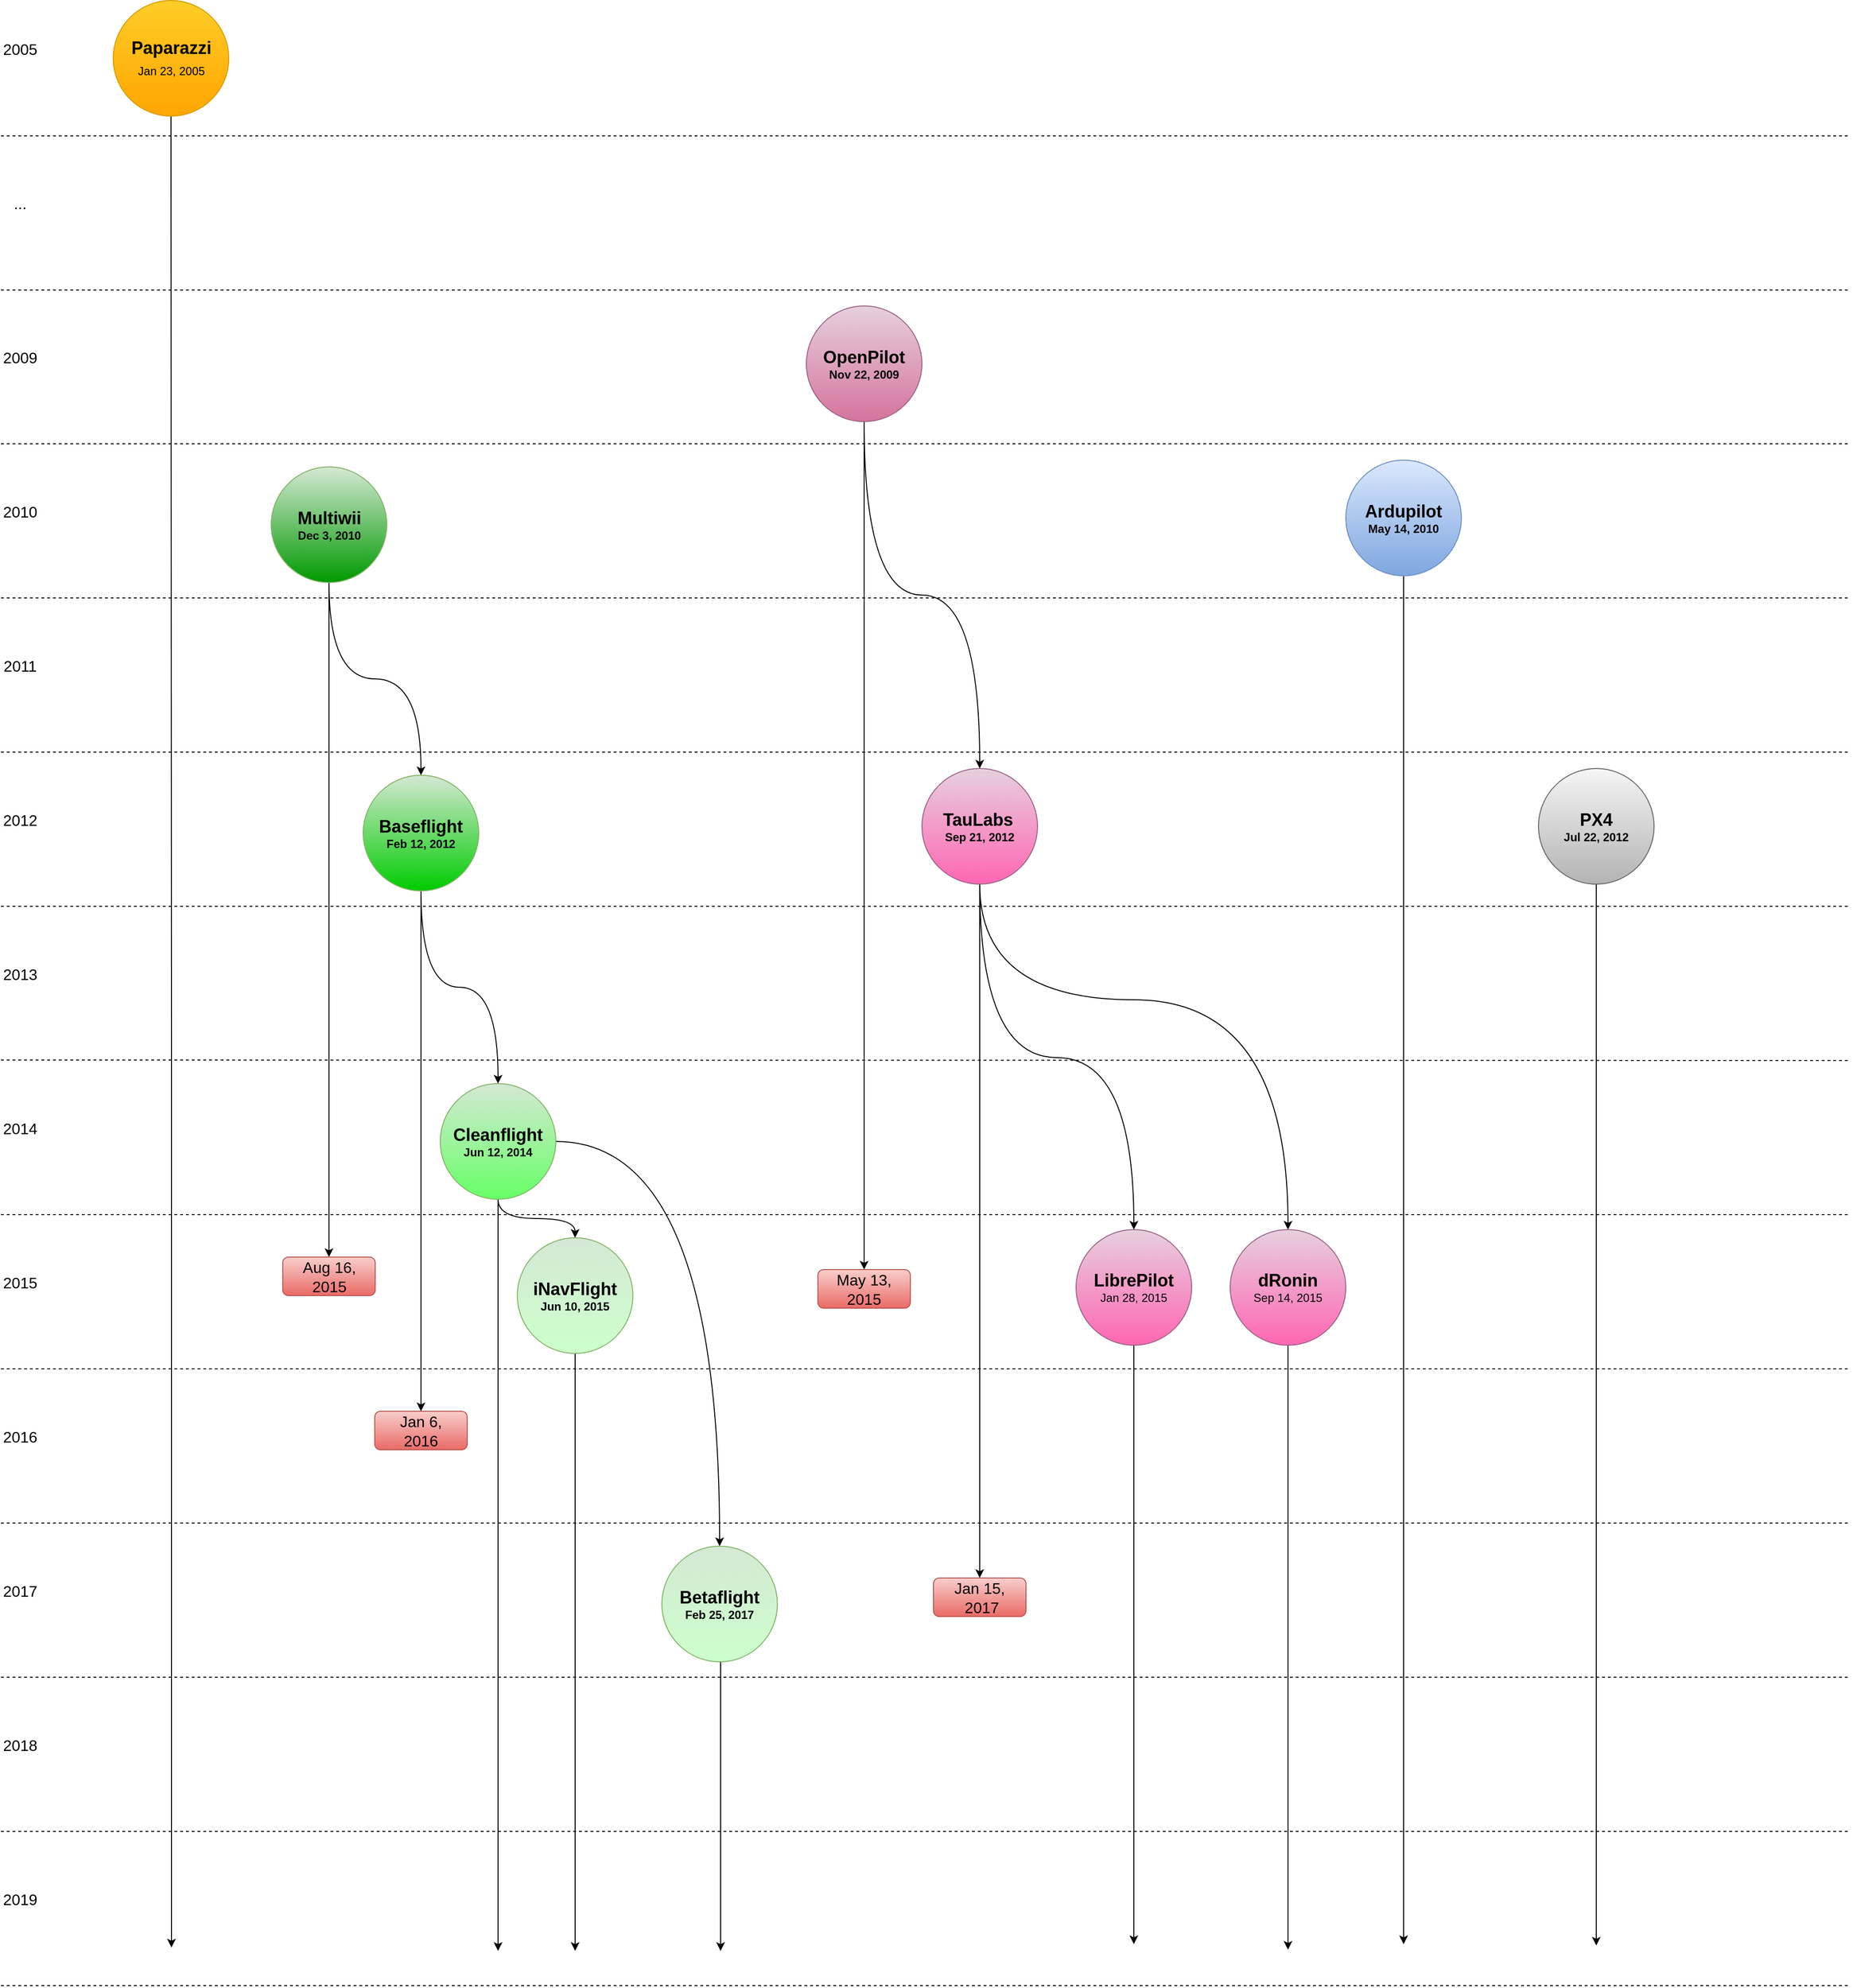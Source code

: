 <mxfile version="10.6.5" type="device"><diagram id="b7RAalbeO4ettS5eM9ws" name="Page-1"><mxGraphModel dx="5576" dy="3268" grid="1" gridSize="10" guides="1" tooltips="1" connect="1" arrows="1" fold="1" page="1" pageScale="1" pageWidth="850" pageHeight="1100" math="0" shadow="0"><root><mxCell id="0"/><mxCell id="1" parent="0"/><mxCell id="dOBjSIrGGTBiATTzR2kV-3" style="edgeStyle=orthogonalEdgeStyle;rounded=0;orthogonalLoop=1;jettySize=auto;html=1;curved=1;" edge="1" parent="1" source="dOBjSIrGGTBiATTzR2kV-1" target="dOBjSIrGGTBiATTzR2kV-2"><mxGeometry relative="1" as="geometry"/></mxCell><mxCell id="dOBjSIrGGTBiATTzR2kV-46" style="edgeStyle=orthogonalEdgeStyle;curved=1;rounded=0;orthogonalLoop=1;jettySize=auto;html=1;entryX=0.5;entryY=0;entryDx=0;entryDy=0;fontSize=16;" edge="1" parent="1" source="dOBjSIrGGTBiATTzR2kV-1" target="dOBjSIrGGTBiATTzR2kV-48"><mxGeometry relative="1" as="geometry"><mxPoint x="380.706" y="1318.971" as="targetPoint"/></mxGeometry></mxCell><mxCell id="dOBjSIrGGTBiATTzR2kV-1" value="&lt;b&gt;&lt;span style=&quot;font-size: 18px&quot;&gt;Multiwii&lt;/span&gt;&lt;br&gt;&lt;font style=&quot;font-size: 12px&quot;&gt;Dec 3, 2010&lt;/font&gt;&lt;/b&gt;&lt;br&gt;" style="ellipse;whiteSpace=wrap;html=1;aspect=fixed;gradientColor=#009900;fillColor=#d5e8d4;strokeColor=#82b366;" vertex="1" parent="1"><mxGeometry x="320.5" y="503.5" width="120" height="120" as="geometry"/></mxCell><mxCell id="dOBjSIrGGTBiATTzR2kV-5" style="edgeStyle=orthogonalEdgeStyle;rounded=0;orthogonalLoop=1;jettySize=auto;html=1;entryX=0.5;entryY=0;entryDx=0;entryDy=0;curved=1;" edge="1" parent="1" source="dOBjSIrGGTBiATTzR2kV-2" target="dOBjSIrGGTBiATTzR2kV-4"><mxGeometry relative="1" as="geometry"/></mxCell><mxCell id="dOBjSIrGGTBiATTzR2kV-41" style="edgeStyle=orthogonalEdgeStyle;curved=1;rounded=0;orthogonalLoop=1;jettySize=auto;html=1;fontSize=16;entryX=0.5;entryY=0;entryDx=0;entryDy=0;" edge="1" parent="1" source="dOBjSIrGGTBiATTzR2kV-2" target="dOBjSIrGGTBiATTzR2kV-49"><mxGeometry relative="1" as="geometry"><mxPoint x="476" y="1468.382" as="targetPoint"/></mxGeometry></mxCell><mxCell id="dOBjSIrGGTBiATTzR2kV-2" value="&lt;b style=&quot;font-size: 18px&quot;&gt;Baseflight&lt;br&gt;&lt;/b&gt;&lt;span&gt;&lt;b&gt;Feb 12, 2012&lt;/b&gt;&lt;/span&gt;&lt;br&gt;" style="ellipse;whiteSpace=wrap;html=1;aspect=fixed;gradientColor=#00CC00;fillColor=#d5e8d4;strokeColor=#82b366;" vertex="1" parent="1"><mxGeometry x="416" y="823.5" width="120" height="120" as="geometry"/></mxCell><mxCell id="dOBjSIrGGTBiATTzR2kV-36" value="" style="edgeStyle=orthogonalEdgeStyle;curved=1;rounded=0;orthogonalLoop=1;jettySize=auto;html=1;fontSize=16;entryX=0.5;entryY=0;entryDx=0;entryDy=0;" edge="1" parent="1" source="dOBjSIrGGTBiATTzR2kV-4" target="dOBjSIrGGTBiATTzR2kV-6"><mxGeometry relative="1" as="geometry"><mxPoint x="676" y="1313.5" as="targetPoint"/></mxGeometry></mxCell><mxCell id="dOBjSIrGGTBiATTzR2kV-37" style="edgeStyle=orthogonalEdgeStyle;curved=1;rounded=0;orthogonalLoop=1;jettySize=auto;html=1;fontSize=16;" edge="1" parent="1" source="dOBjSIrGGTBiATTzR2kV-4"><mxGeometry relative="1" as="geometry"><mxPoint x="556" y="2043.5" as="targetPoint"/><Array as="points"><mxPoint x="556" y="2043.5"/></Array></mxGeometry></mxCell><mxCell id="dOBjSIrGGTBiATTzR2kV-39" style="edgeStyle=orthogonalEdgeStyle;curved=1;rounded=0;orthogonalLoop=1;jettySize=auto;html=1;entryX=0.5;entryY=0;entryDx=0;entryDy=0;fontSize=16;" edge="1" parent="1" source="dOBjSIrGGTBiATTzR2kV-4" target="dOBjSIrGGTBiATTzR2kV-8"><mxGeometry relative="1" as="geometry"><mxPoint x="826.588" y="1313.088" as="targetPoint"/></mxGeometry></mxCell><mxCell id="dOBjSIrGGTBiATTzR2kV-4" value="&lt;b&gt;&lt;span&gt;&lt;font style=&quot;font-size: 18px&quot;&gt;Cleanflight&lt;/font&gt;&lt;/span&gt;&lt;br&gt;Jun 12, 2014&lt;/b&gt;&lt;br&gt;" style="ellipse;whiteSpace=wrap;html=1;aspect=fixed;gradientColor=#66FF66;fillColor=#d5e8d4;strokeColor=#82b366;" vertex="1" parent="1"><mxGeometry x="496" y="1143.5" width="120" height="120" as="geometry"/></mxCell><mxCell id="dOBjSIrGGTBiATTzR2kV-38" style="edgeStyle=orthogonalEdgeStyle;curved=1;rounded=0;orthogonalLoop=1;jettySize=auto;html=1;fontSize=16;" edge="1" parent="1" source="dOBjSIrGGTBiATTzR2kV-6"><mxGeometry relative="1" as="geometry"><mxPoint x="636" y="2043.5" as="targetPoint"/></mxGeometry></mxCell><mxCell id="dOBjSIrGGTBiATTzR2kV-6" value="&lt;b&gt;&lt;span&gt;&lt;font style=&quot;font-size: 18px&quot;&gt;iNavFlight&lt;/font&gt;&lt;/span&gt;&lt;br&gt;Jun 10, 2015&lt;/b&gt;&lt;br&gt;" style="ellipse;whiteSpace=wrap;html=1;aspect=fixed;gradientColor=#CCFFCC;fillColor=#d5e8d4;strokeColor=#82b366;" vertex="1" parent="1"><mxGeometry x="576" y="1303.5" width="120" height="120" as="geometry"/></mxCell><mxCell id="dOBjSIrGGTBiATTzR2kV-40" style="edgeStyle=orthogonalEdgeStyle;curved=1;rounded=0;orthogonalLoop=1;jettySize=auto;html=1;fontSize=16;" edge="1" parent="1" source="dOBjSIrGGTBiATTzR2kV-8"><mxGeometry relative="1" as="geometry"><mxPoint x="787" y="2043.5" as="targetPoint"/><Array as="points"><mxPoint x="787" y="2043.5"/></Array></mxGeometry></mxCell><mxCell id="dOBjSIrGGTBiATTzR2kV-8" value="&lt;b&gt;&lt;span&gt;&lt;font style=&quot;font-size: 18px&quot;&gt;Betaflight&lt;/font&gt;&lt;/span&gt;&lt;br&gt;Feb 25, 2017&lt;/b&gt;&lt;br&gt;" style="ellipse;whiteSpace=wrap;html=1;aspect=fixed;gradientColor=#CCFFCC;fillColor=#d5e8d4;strokeColor=#82b366;" vertex="1" parent="1"><mxGeometry x="726" y="1623.5" width="120" height="120" as="geometry"/></mxCell><mxCell id="dOBjSIrGGTBiATTzR2kV-12" value="" style="endArrow=none;dashed=1;html=1;" edge="1" parent="1"><mxGeometry width="50" height="50" relative="1" as="geometry"><mxPoint x="40" y="639.5" as="sourcePoint"/><mxPoint x="1960" y="639.5" as="targetPoint"/></mxGeometry></mxCell><mxCell id="dOBjSIrGGTBiATTzR2kV-14" value="2010" style="text;html=1;strokeColor=none;fillColor=none;align=center;verticalAlign=middle;whiteSpace=wrap;rounded=0;fontSize=16;" vertex="1" parent="1"><mxGeometry x="40" y="539.5" width="40" height="20" as="geometry"/></mxCell><mxCell id="dOBjSIrGGTBiATTzR2kV-17" value="2011" style="text;html=1;strokeColor=none;fillColor=none;align=center;verticalAlign=middle;whiteSpace=wrap;rounded=0;fontSize=16;" vertex="1" parent="1"><mxGeometry x="40" y="699.5" width="40" height="20" as="geometry"/></mxCell><mxCell id="dOBjSIrGGTBiATTzR2kV-18" value="" style="endArrow=none;dashed=1;html=1;" edge="1" parent="1"><mxGeometry width="50" height="50" relative="1" as="geometry"><mxPoint x="40" y="799.5" as="sourcePoint"/><mxPoint x="1960" y="799.5" as="targetPoint"/></mxGeometry></mxCell><mxCell id="dOBjSIrGGTBiATTzR2kV-19" value="" style="endArrow=none;dashed=1;html=1;" edge="1" parent="1"><mxGeometry width="50" height="50" relative="1" as="geometry"><mxPoint x="40" y="959.5" as="sourcePoint"/><mxPoint x="1960" y="959.5" as="targetPoint"/></mxGeometry></mxCell><mxCell id="dOBjSIrGGTBiATTzR2kV-21" value="2012" style="text;html=1;strokeColor=none;fillColor=none;align=center;verticalAlign=middle;whiteSpace=wrap;rounded=0;fontSize=16;" vertex="1" parent="1"><mxGeometry x="40" y="859.5" width="40" height="20" as="geometry"/></mxCell><mxCell id="dOBjSIrGGTBiATTzR2kV-22" value="2013" style="text;html=1;strokeColor=none;fillColor=none;align=center;verticalAlign=middle;whiteSpace=wrap;rounded=0;fontSize=16;" vertex="1" parent="1"><mxGeometry x="40" y="1019.5" width="40" height="20" as="geometry"/></mxCell><mxCell id="dOBjSIrGGTBiATTzR2kV-23" value="2014&lt;br&gt;" style="text;html=1;strokeColor=none;fillColor=none;align=center;verticalAlign=middle;whiteSpace=wrap;rounded=0;fontSize=16;" vertex="1" parent="1"><mxGeometry x="40" y="1179.5" width="40" height="20" as="geometry"/></mxCell><mxCell id="dOBjSIrGGTBiATTzR2kV-24" value="" style="endArrow=none;dashed=1;html=1;" edge="1" parent="1"><mxGeometry width="50" height="50" relative="1" as="geometry"><mxPoint x="40" y="1119" as="sourcePoint"/><mxPoint x="1960" y="1119.5" as="targetPoint"/></mxGeometry></mxCell><mxCell id="dOBjSIrGGTBiATTzR2kV-25" value="" style="endArrow=none;dashed=1;html=1;" edge="1" parent="1"><mxGeometry width="50" height="50" relative="1" as="geometry"><mxPoint x="40" y="1279.5" as="sourcePoint"/><mxPoint x="1960" y="1279.5" as="targetPoint"/></mxGeometry></mxCell><mxCell id="dOBjSIrGGTBiATTzR2kV-26" value="" style="endArrow=none;dashed=1;html=1;" edge="1" parent="1"><mxGeometry width="50" height="50" relative="1" as="geometry"><mxPoint x="40" y="1439.5" as="sourcePoint"/><mxPoint x="1960" y="1439.5" as="targetPoint"/></mxGeometry></mxCell><mxCell id="dOBjSIrGGTBiATTzR2kV-27" value="2015&lt;br&gt;" style="text;html=1;strokeColor=none;fillColor=none;align=center;verticalAlign=middle;whiteSpace=wrap;rounded=0;fontSize=16;" vertex="1" parent="1"><mxGeometry x="40" y="1339.5" width="40" height="20" as="geometry"/></mxCell><mxCell id="dOBjSIrGGTBiATTzR2kV-28" value="" style="endArrow=none;dashed=1;html=1;" edge="1" parent="1"><mxGeometry width="50" height="50" relative="1" as="geometry"><mxPoint x="40.0" y="1599.5" as="sourcePoint"/><mxPoint x="1960" y="1599.5" as="targetPoint"/></mxGeometry></mxCell><mxCell id="dOBjSIrGGTBiATTzR2kV-29" value="" style="endArrow=none;dashed=1;html=1;" edge="1" parent="1"><mxGeometry width="50" height="50" relative="1" as="geometry"><mxPoint x="40.0" y="1759.5" as="sourcePoint"/><mxPoint x="1960" y="1759.5" as="targetPoint"/></mxGeometry></mxCell><mxCell id="dOBjSIrGGTBiATTzR2kV-30" value="" style="endArrow=none;dashed=1;html=1;" edge="1" parent="1"><mxGeometry width="50" height="50" relative="1" as="geometry"><mxPoint x="40.0" y="1919.5" as="sourcePoint"/><mxPoint x="1960" y="1919.5" as="targetPoint"/></mxGeometry></mxCell><mxCell id="dOBjSIrGGTBiATTzR2kV-31" value="" style="endArrow=none;dashed=1;html=1;" edge="1" parent="1"><mxGeometry width="50" height="50" relative="1" as="geometry"><mxPoint x="40.0" y="2079.5" as="sourcePoint"/><mxPoint x="1960" y="2079.5" as="targetPoint"/></mxGeometry></mxCell><mxCell id="dOBjSIrGGTBiATTzR2kV-32" value="2016&lt;br&gt;" style="text;html=1;strokeColor=none;fillColor=none;align=center;verticalAlign=middle;whiteSpace=wrap;rounded=0;fontSize=16;" vertex="1" parent="1"><mxGeometry x="40" y="1499.5" width="40" height="20" as="geometry"/></mxCell><mxCell id="dOBjSIrGGTBiATTzR2kV-33" value="2017&lt;br&gt;" style="text;html=1;strokeColor=none;fillColor=none;align=center;verticalAlign=middle;whiteSpace=wrap;rounded=0;fontSize=16;" vertex="1" parent="1"><mxGeometry x="40" y="1659.5" width="40" height="20" as="geometry"/></mxCell><mxCell id="dOBjSIrGGTBiATTzR2kV-34" value="2018&lt;br&gt;" style="text;html=1;strokeColor=none;fillColor=none;align=center;verticalAlign=middle;whiteSpace=wrap;rounded=0;fontSize=16;" vertex="1" parent="1"><mxGeometry x="40" y="1819.5" width="40" height="20" as="geometry"/></mxCell><mxCell id="dOBjSIrGGTBiATTzR2kV-35" value="2019&lt;br&gt;" style="text;html=1;strokeColor=none;fillColor=none;align=center;verticalAlign=middle;whiteSpace=wrap;rounded=0;fontSize=16;" vertex="1" parent="1"><mxGeometry x="40" y="1979.5" width="40" height="20" as="geometry"/></mxCell><mxCell id="dOBjSIrGGTBiATTzR2kV-48" value="&lt;span&gt;Aug 16,&lt;br&gt;2015&lt;/span&gt;" style="rounded=1;whiteSpace=wrap;html=1;gradientColor=#ea6b66;fontSize=16;fillColor=#f8cecc;strokeColor=#b85450;" vertex="1" parent="1"><mxGeometry x="332.5" y="1323.5" width="96" height="40" as="geometry"/></mxCell><mxCell id="dOBjSIrGGTBiATTzR2kV-49" value="&lt;span&gt;Jan 6,&lt;br&gt;2016&lt;/span&gt;&lt;br&gt;" style="rounded=1;whiteSpace=wrap;html=1;gradientColor=#ea6b66;fontSize=16;fillColor=#f8cecc;strokeColor=#b85450;" vertex="1" parent="1"><mxGeometry x="428" y="1483.5" width="96" height="40" as="geometry"/></mxCell><mxCell id="dOBjSIrGGTBiATTzR2kV-58" style="edgeStyle=orthogonalEdgeStyle;curved=1;rounded=0;orthogonalLoop=1;jettySize=auto;html=1;entryX=0.5;entryY=0;entryDx=0;entryDy=0;fontSize=16;" edge="1" parent="1" source="dOBjSIrGGTBiATTzR2kV-54" target="dOBjSIrGGTBiATTzR2kV-57"><mxGeometry relative="1" as="geometry"/></mxCell><mxCell id="dOBjSIrGGTBiATTzR2kV-60" style="edgeStyle=orthogonalEdgeStyle;curved=1;rounded=0;orthogonalLoop=1;jettySize=auto;html=1;fontSize=16;" edge="1" parent="1" source="dOBjSIrGGTBiATTzR2kV-54" target="dOBjSIrGGTBiATTzR2kV-59"><mxGeometry relative="1" as="geometry"/></mxCell><mxCell id="dOBjSIrGGTBiATTzR2kV-54" value="&lt;b&gt;&lt;span&gt;&lt;font style=&quot;font-size: 18px&quot;&gt;OpenPilot&lt;/font&gt;&lt;/span&gt;&lt;br&gt;Nov 22, 2009&lt;/b&gt;&lt;br&gt;" style="ellipse;whiteSpace=wrap;html=1;aspect=fixed;gradientColor=#d5739d;fillColor=#e6d0de;strokeColor=#996185;" vertex="1" parent="1"><mxGeometry x="876" y="336.5" width="120" height="120" as="geometry"/></mxCell><mxCell id="dOBjSIrGGTBiATTzR2kV-55" value="" style="endArrow=none;dashed=1;html=1;" edge="1" parent="1"><mxGeometry width="50" height="50" relative="1" as="geometry"><mxPoint x="40" y="479.5" as="sourcePoint"/><mxPoint x="1960" y="479.5" as="targetPoint"/></mxGeometry></mxCell><mxCell id="dOBjSIrGGTBiATTzR2kV-56" value="2009" style="text;html=1;strokeColor=none;fillColor=none;align=center;verticalAlign=middle;whiteSpace=wrap;rounded=0;fontSize=16;" vertex="1" parent="1"><mxGeometry x="40" y="379.5" width="40" height="20" as="geometry"/></mxCell><mxCell id="dOBjSIrGGTBiATTzR2kV-62" style="edgeStyle=orthogonalEdgeStyle;curved=1;rounded=0;orthogonalLoop=1;jettySize=auto;html=1;entryX=0.5;entryY=0;entryDx=0;entryDy=0;fontSize=16;" edge="1" parent="1" source="dOBjSIrGGTBiATTzR2kV-57" target="dOBjSIrGGTBiATTzR2kV-61"><mxGeometry relative="1" as="geometry"/></mxCell><mxCell id="dOBjSIrGGTBiATTzR2kV-64" style="edgeStyle=orthogonalEdgeStyle;curved=1;rounded=0;orthogonalLoop=1;jettySize=auto;html=1;entryX=0.5;entryY=0;entryDx=0;entryDy=0;fontSize=16;" edge="1" parent="1" source="dOBjSIrGGTBiATTzR2kV-57" target="dOBjSIrGGTBiATTzR2kV-63"><mxGeometry relative="1" as="geometry"><Array as="points"><mxPoint x="1056" y="1116.5"/><mxPoint x="1216" y="1116.5"/></Array></mxGeometry></mxCell><mxCell id="dOBjSIrGGTBiATTzR2kV-67" style="edgeStyle=orthogonalEdgeStyle;curved=1;rounded=0;orthogonalLoop=1;jettySize=auto;html=1;fontSize=16;" edge="1" parent="1" source="dOBjSIrGGTBiATTzR2kV-57" target="dOBjSIrGGTBiATTzR2kV-66"><mxGeometry relative="1" as="geometry"><Array as="points"><mxPoint x="1056" y="1056.5"/><mxPoint x="1376" y="1056.5"/></Array></mxGeometry></mxCell><mxCell id="dOBjSIrGGTBiATTzR2kV-57" value="&lt;b&gt;&lt;span&gt;&lt;font style=&quot;font-size: 18px&quot;&gt;TauLabs&lt;/font&gt;&lt;/span&gt;&amp;nbsp;&lt;br&gt;Sep 21, 2012&lt;/b&gt;&lt;br&gt;" style="ellipse;whiteSpace=wrap;html=1;aspect=fixed;gradientColor=#FF66B3;fillColor=#e6d0de;strokeColor=#996185;" vertex="1" parent="1"><mxGeometry x="996" y="816.5" width="120" height="120" as="geometry"/></mxCell><mxCell id="dOBjSIrGGTBiATTzR2kV-59" value="&lt;span&gt;May 13,&lt;br&gt;2015&lt;/span&gt;" style="rounded=1;whiteSpace=wrap;html=1;gradientColor=#ea6b66;fontSize=16;fillColor=#f8cecc;strokeColor=#b85450;" vertex="1" parent="1"><mxGeometry x="888" y="1336.5" width="96" height="40" as="geometry"/></mxCell><mxCell id="dOBjSIrGGTBiATTzR2kV-61" value="Jan 15,&lt;br&gt;&amp;nbsp;2017&lt;br&gt;" style="rounded=1;whiteSpace=wrap;html=1;gradientColor=#ea6b66;fontSize=16;fillColor=#f8cecc;strokeColor=#b85450;" vertex="1" parent="1"><mxGeometry x="1008" y="1656.5" width="96" height="40" as="geometry"/></mxCell><mxCell id="dOBjSIrGGTBiATTzR2kV-65" style="edgeStyle=orthogonalEdgeStyle;curved=1;rounded=0;orthogonalLoop=1;jettySize=auto;html=1;fontSize=16;" edge="1" parent="1" source="dOBjSIrGGTBiATTzR2kV-63"><mxGeometry relative="1" as="geometry"><mxPoint x="1216" y="2036.5" as="targetPoint"/></mxGeometry></mxCell><mxCell id="dOBjSIrGGTBiATTzR2kV-63" value="&lt;span&gt;&lt;b&gt;&lt;font style=&quot;font-size: 18px&quot;&gt;LibrePilot&lt;/font&gt;&lt;br&gt;&lt;/b&gt;&lt;/span&gt;Jan 28, 2015&lt;br&gt;" style="ellipse;whiteSpace=wrap;html=1;aspect=fixed;gradientColor=#FF66B3;fillColor=#e6d0de;strokeColor=#996185;" vertex="1" parent="1"><mxGeometry x="1156" y="1295" width="120" height="120" as="geometry"/></mxCell><mxCell id="dOBjSIrGGTBiATTzR2kV-68" style="edgeStyle=orthogonalEdgeStyle;curved=1;rounded=0;orthogonalLoop=1;jettySize=auto;html=1;fontSize=16;" edge="1" parent="1" source="dOBjSIrGGTBiATTzR2kV-66"><mxGeometry relative="1" as="geometry"><mxPoint x="1376" y="2042.214" as="targetPoint"/></mxGeometry></mxCell><mxCell id="dOBjSIrGGTBiATTzR2kV-66" value="&lt;span&gt;&lt;b&gt;&lt;font style=&quot;font-size: 18px&quot;&gt;dRonin&lt;/font&gt;&lt;br&gt;&lt;/b&gt;&lt;/span&gt;Sep 14, 2015&lt;br&gt;" style="ellipse;whiteSpace=wrap;html=1;aspect=fixed;gradientColor=#FF66B3;fillColor=#e6d0de;strokeColor=#996185;" vertex="1" parent="1"><mxGeometry x="1316" y="1295" width="120" height="120" as="geometry"/></mxCell><mxCell id="dOBjSIrGGTBiATTzR2kV-70" style="edgeStyle=orthogonalEdgeStyle;curved=1;rounded=0;orthogonalLoop=1;jettySize=auto;html=1;fontSize=16;" edge="1" parent="1" source="dOBjSIrGGTBiATTzR2kV-69"><mxGeometry relative="1" as="geometry"><mxPoint x="1496" y="2036.5" as="targetPoint"/><Array as="points"><mxPoint x="1496" y="2036.5"/></Array></mxGeometry></mxCell><mxCell id="dOBjSIrGGTBiATTzR2kV-69" value="&lt;b&gt;&lt;span&gt;&lt;font style=&quot;font-size: 18px&quot;&gt;Ardupilot&lt;/font&gt;&lt;/span&gt;&lt;br&gt;&lt;/b&gt;&lt;div&gt;&lt;b&gt;May 14, 2010&lt;/b&gt;&lt;/div&gt;" style="ellipse;whiteSpace=wrap;html=1;aspect=fixed;gradientColor=#7ea6e0;fillColor=#dae8fc;strokeColor=#6c8ebf;" vertex="1" parent="1"><mxGeometry x="1436" y="496.5" width="120" height="120" as="geometry"/></mxCell><mxCell id="dOBjSIrGGTBiATTzR2kV-72" style="edgeStyle=orthogonalEdgeStyle;curved=1;rounded=0;orthogonalLoop=1;jettySize=auto;html=1;fontSize=16;" edge="1" parent="1" source="dOBjSIrGGTBiATTzR2kV-71"><mxGeometry relative="1" as="geometry"><mxPoint x="1696" y="2037.929" as="targetPoint"/></mxGeometry></mxCell><mxCell id="dOBjSIrGGTBiATTzR2kV-71" value="&lt;b&gt;&lt;span&gt;&lt;font style=&quot;font-size: 18px&quot;&gt;PX4&lt;/font&gt;&lt;/span&gt;&lt;br&gt;&lt;/b&gt;&lt;div&gt;&lt;b&gt;Jul 22, 2012&lt;/b&gt;&lt;/div&gt;" style="ellipse;whiteSpace=wrap;html=1;aspect=fixed;gradientColor=#b3b3b3;fillColor=#f5f5f5;strokeColor=#666666;" vertex="1" parent="1"><mxGeometry x="1636" y="816.5" width="120" height="120" as="geometry"/></mxCell><mxCell id="dOBjSIrGGTBiATTzR2kV-80" style="edgeStyle=orthogonalEdgeStyle;curved=1;rounded=0;orthogonalLoop=1;jettySize=auto;html=1;fontSize=16;" edge="1" parent="1" source="dOBjSIrGGTBiATTzR2kV-73"><mxGeometry relative="1" as="geometry"><mxPoint x="217" y="2040" as="targetPoint"/></mxGeometry></mxCell><mxCell id="dOBjSIrGGTBiATTzR2kV-73" value="&lt;b&gt;&lt;span&gt;&lt;font&gt;&lt;font style=&quot;font-size: 18px&quot;&gt;Paparazzi&lt;br&gt;&lt;/font&gt;&lt;/font&gt;&lt;/span&gt;&lt;/b&gt;&lt;span&gt;Jan 23, 2005&lt;/span&gt;&lt;b&gt;&lt;span&gt;&lt;font&gt;&lt;font style=&quot;font-size: 18px&quot;&gt;&lt;br&gt;&lt;/font&gt;&lt;/font&gt;&lt;/span&gt;&lt;/b&gt;" style="ellipse;whiteSpace=wrap;html=1;aspect=fixed;gradientColor=#ffa500;fillColor=#ffcd28;strokeColor=#d79b00;" vertex="1" parent="1"><mxGeometry x="156.5" y="19.5" width="120" height="120" as="geometry"/></mxCell><mxCell id="dOBjSIrGGTBiATTzR2kV-75" value="" style="endArrow=none;dashed=1;html=1;" edge="1" parent="1"><mxGeometry width="50" height="50" relative="1" as="geometry"><mxPoint x="40" y="320" as="sourcePoint"/><mxPoint x="1960" y="320" as="targetPoint"/></mxGeometry></mxCell><mxCell id="dOBjSIrGGTBiATTzR2kV-76" value="" style="endArrow=none;dashed=1;html=1;" edge="1" parent="1"><mxGeometry width="50" height="50" relative="1" as="geometry"><mxPoint x="40.0" y="160" as="sourcePoint"/><mxPoint x="1960" y="160" as="targetPoint"/></mxGeometry></mxCell><mxCell id="dOBjSIrGGTBiATTzR2kV-78" value="2005" style="text;html=1;strokeColor=none;fillColor=none;align=center;verticalAlign=middle;whiteSpace=wrap;rounded=0;fontSize=16;" vertex="1" parent="1"><mxGeometry x="40" y="59.5" width="40" height="20" as="geometry"/></mxCell><mxCell id="dOBjSIrGGTBiATTzR2kV-79" value="..." style="text;html=1;strokeColor=none;fillColor=none;align=center;verticalAlign=middle;whiteSpace=wrap;rounded=0;fontSize=16;" vertex="1" parent="1"><mxGeometry x="40" y="219.5" width="40" height="20" as="geometry"/></mxCell></root></mxGraphModel></diagram></mxfile>